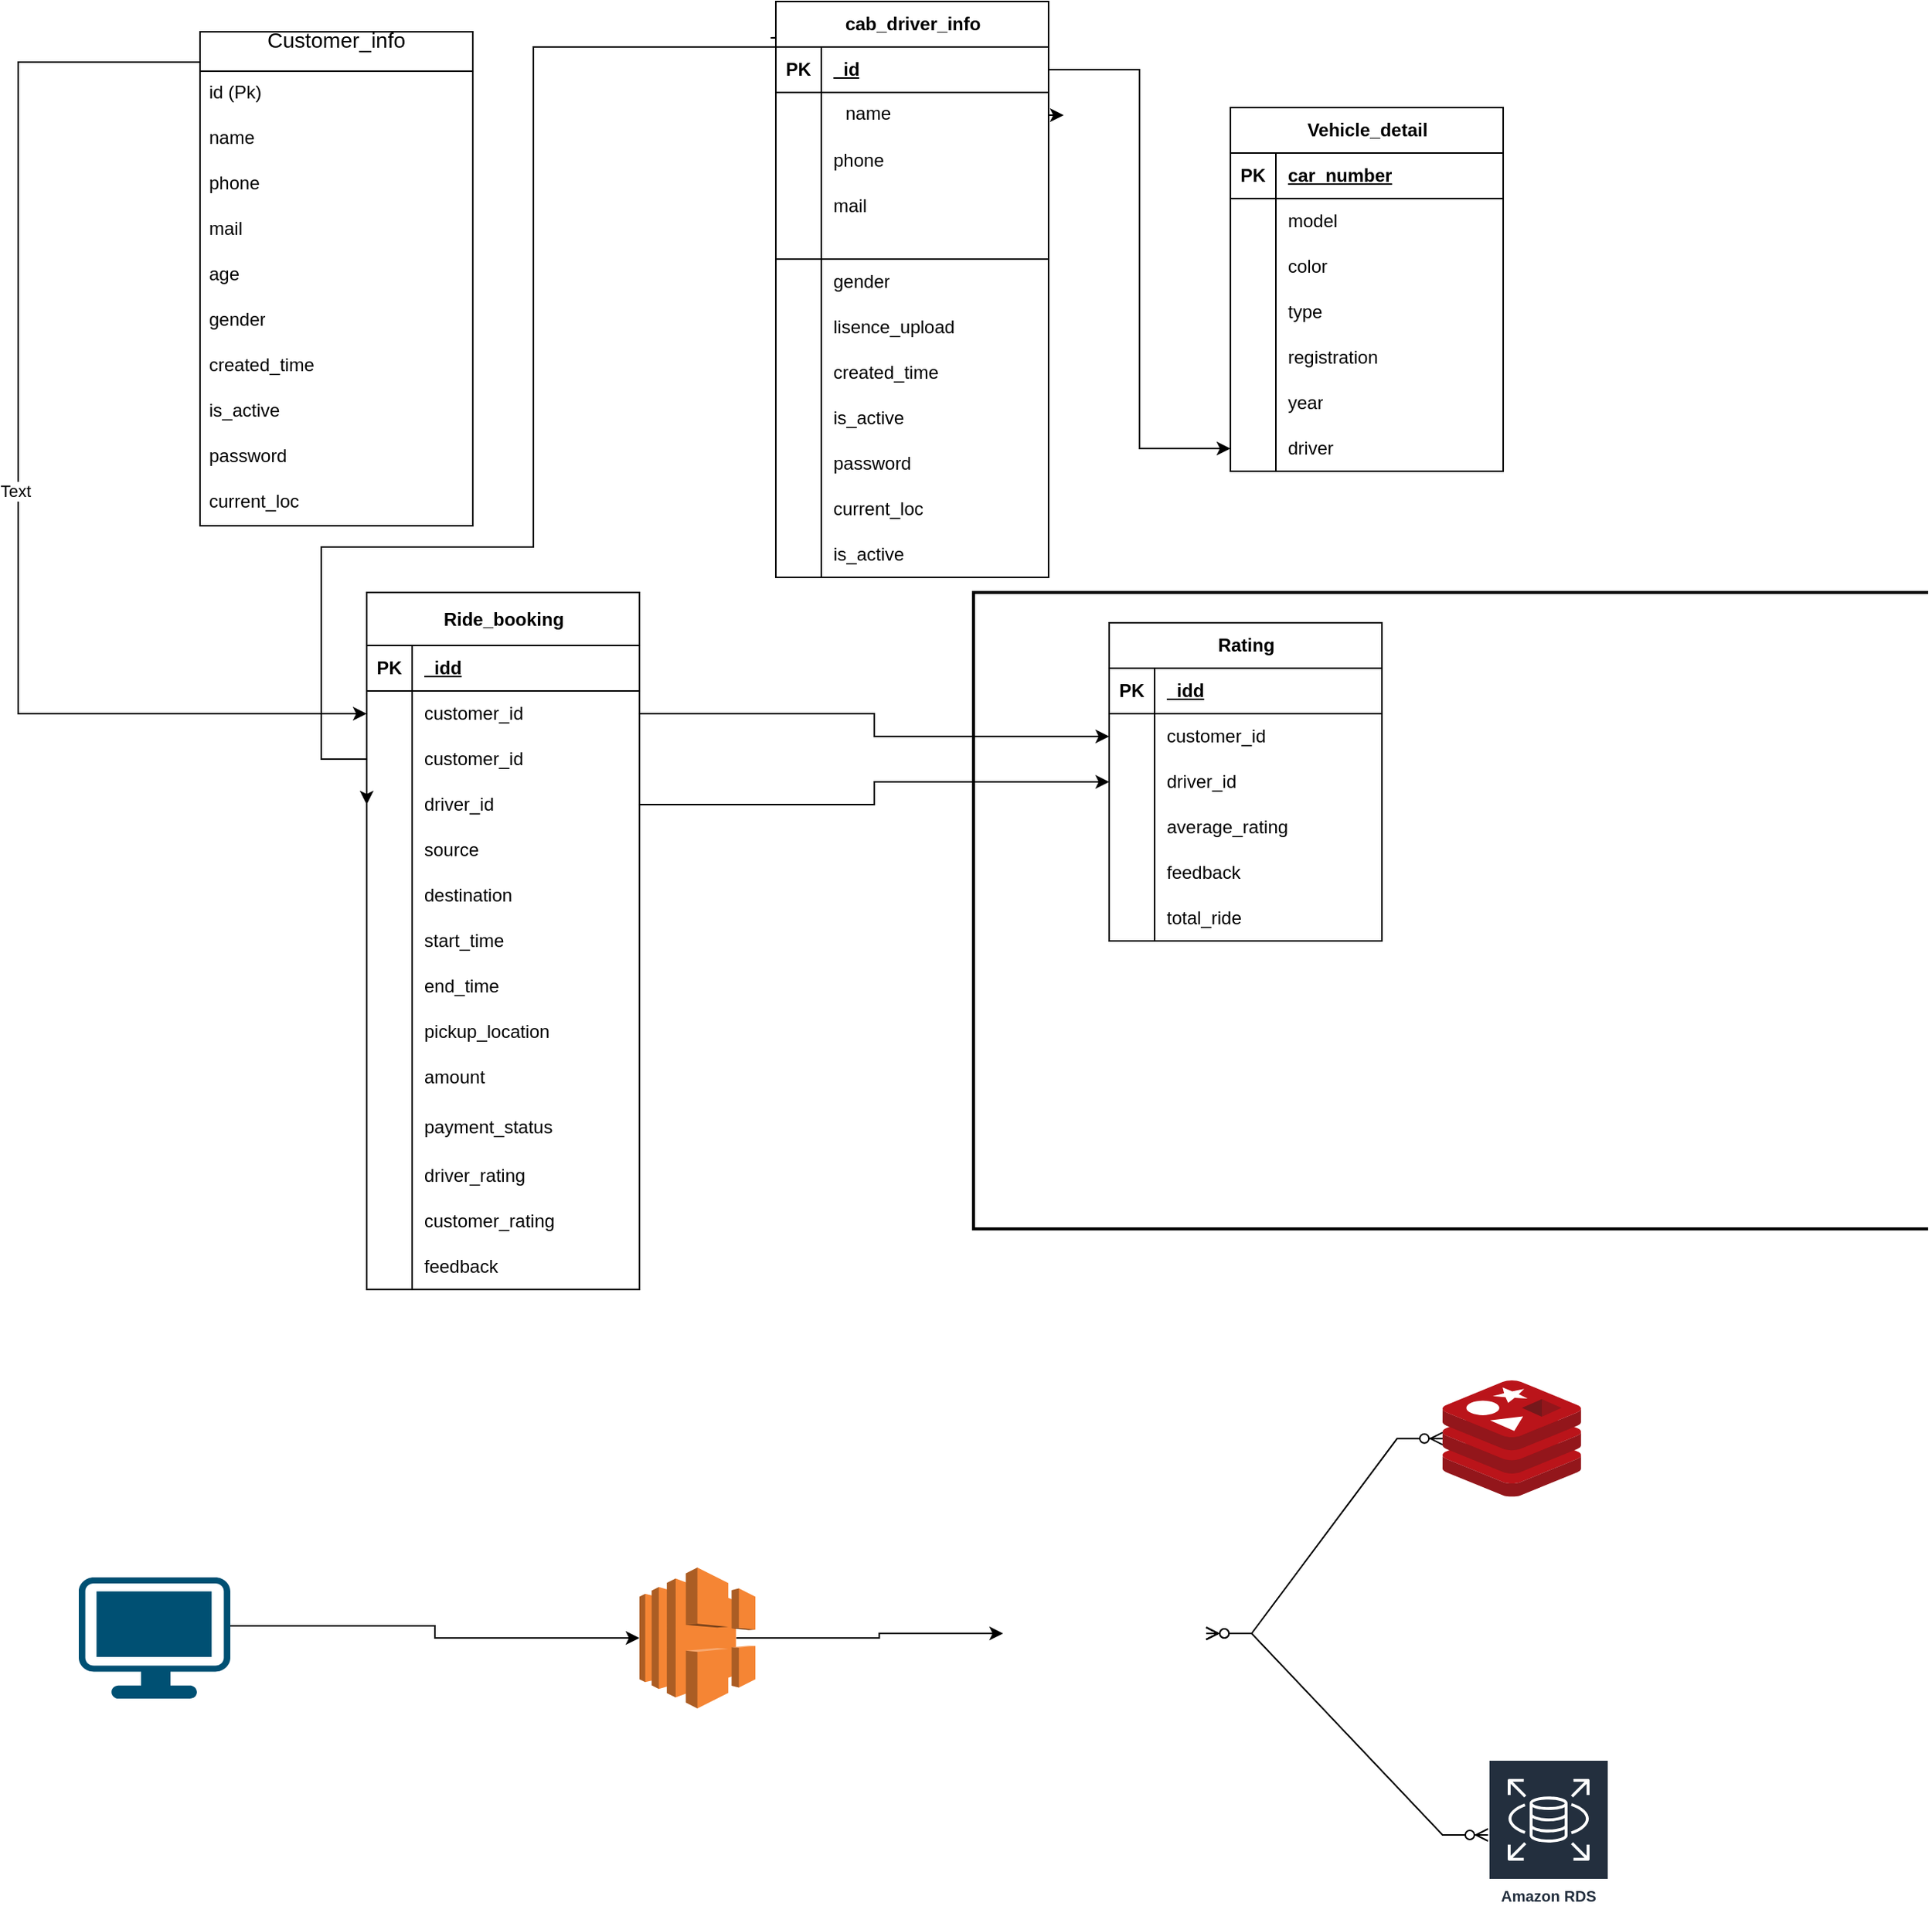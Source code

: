 <mxfile version="24.4.0" type="github">
  <diagram name="Page-1" id="NpyVTpy_Lxlke00tDRCb">
    <mxGraphModel dx="2208" dy="622" grid="1" gridSize="10" guides="1" tooltips="1" connect="1" arrows="1" fold="1" page="1" pageScale="1" pageWidth="850" pageHeight="1100" math="0" shadow="0">
      <root>
        <mxCell id="0" />
        <mxCell id="1" parent="0" />
        <mxCell id="TIQecLTW8HCX1tEjGfDF-1" value="Customer_info&#xa;" style="swimlane;fontStyle=0;childLayout=stackLayout;horizontal=1;startSize=26;horizontalStack=0;resizeParent=1;resizeParentMax=0;resizeLast=0;collapsible=1;marginBottom=0;align=center;fontSize=14;" vertex="1" parent="1">
          <mxGeometry x="-40" y="70" width="180" height="326" as="geometry" />
        </mxCell>
        <mxCell id="TIQecLTW8HCX1tEjGfDF-3" value="id (Pk)" style="text;strokeColor=none;fillColor=none;spacingLeft=4;spacingRight=4;overflow=hidden;rotatable=0;points=[[0,0.5],[1,0.5]];portConstraint=eastwest;fontSize=12;whiteSpace=wrap;html=1;" vertex="1" parent="TIQecLTW8HCX1tEjGfDF-1">
          <mxGeometry y="26" width="180" height="30" as="geometry" />
        </mxCell>
        <mxCell id="TIQecLTW8HCX1tEjGfDF-5" value="name" style="text;strokeColor=none;fillColor=none;spacingLeft=4;spacingRight=4;overflow=hidden;rotatable=0;points=[[0,0.5],[1,0.5]];portConstraint=eastwest;fontSize=12;whiteSpace=wrap;html=1;" vertex="1" parent="TIQecLTW8HCX1tEjGfDF-1">
          <mxGeometry y="56" width="180" height="30" as="geometry" />
        </mxCell>
        <mxCell id="TIQecLTW8HCX1tEjGfDF-6" value="phone" style="text;strokeColor=none;fillColor=none;spacingLeft=4;spacingRight=4;overflow=hidden;rotatable=0;points=[[0,0.5],[1,0.5]];portConstraint=eastwest;fontSize=12;whiteSpace=wrap;html=1;" vertex="1" parent="TIQecLTW8HCX1tEjGfDF-1">
          <mxGeometry y="86" width="180" height="30" as="geometry" />
        </mxCell>
        <mxCell id="TIQecLTW8HCX1tEjGfDF-7" value="mail" style="text;strokeColor=none;fillColor=none;spacingLeft=4;spacingRight=4;overflow=hidden;rotatable=0;points=[[0,0.5],[1,0.5]];portConstraint=eastwest;fontSize=12;whiteSpace=wrap;html=1;" vertex="1" parent="TIQecLTW8HCX1tEjGfDF-1">
          <mxGeometry y="116" width="180" height="30" as="geometry" />
        </mxCell>
        <mxCell id="TIQecLTW8HCX1tEjGfDF-9" value="age" style="text;strokeColor=none;fillColor=none;spacingLeft=4;spacingRight=4;overflow=hidden;rotatable=0;points=[[0,0.5],[1,0.5]];portConstraint=eastwest;fontSize=12;whiteSpace=wrap;html=1;" vertex="1" parent="TIQecLTW8HCX1tEjGfDF-1">
          <mxGeometry y="146" width="180" height="30" as="geometry" />
        </mxCell>
        <mxCell id="TIQecLTW8HCX1tEjGfDF-10" value="gender" style="text;strokeColor=none;fillColor=none;spacingLeft=4;spacingRight=4;overflow=hidden;rotatable=0;points=[[0,0.5],[1,0.5]];portConstraint=eastwest;fontSize=12;whiteSpace=wrap;html=1;" vertex="1" parent="TIQecLTW8HCX1tEjGfDF-1">
          <mxGeometry y="176" width="180" height="30" as="geometry" />
        </mxCell>
        <mxCell id="TIQecLTW8HCX1tEjGfDF-11" value="created_time" style="text;strokeColor=none;fillColor=none;spacingLeft=4;spacingRight=4;overflow=hidden;rotatable=0;points=[[0,0.5],[1,0.5]];portConstraint=eastwest;fontSize=12;whiteSpace=wrap;html=1;" vertex="1" parent="TIQecLTW8HCX1tEjGfDF-1">
          <mxGeometry y="206" width="180" height="30" as="geometry" />
        </mxCell>
        <mxCell id="TIQecLTW8HCX1tEjGfDF-12" value="is_active" style="text;strokeColor=none;fillColor=none;spacingLeft=4;spacingRight=4;overflow=hidden;rotatable=0;points=[[0,0.5],[1,0.5]];portConstraint=eastwest;fontSize=12;whiteSpace=wrap;html=1;" vertex="1" parent="TIQecLTW8HCX1tEjGfDF-1">
          <mxGeometry y="236" width="180" height="30" as="geometry" />
        </mxCell>
        <mxCell id="TIQecLTW8HCX1tEjGfDF-13" value="password" style="text;strokeColor=none;fillColor=none;spacingLeft=4;spacingRight=4;overflow=hidden;rotatable=0;points=[[0,0.5],[1,0.5]];portConstraint=eastwest;fontSize=12;whiteSpace=wrap;html=1;" vertex="1" parent="TIQecLTW8HCX1tEjGfDF-1">
          <mxGeometry y="266" width="180" height="30" as="geometry" />
        </mxCell>
        <mxCell id="TIQecLTW8HCX1tEjGfDF-52" value="current_loc" style="text;strokeColor=none;fillColor=none;spacingLeft=4;spacingRight=4;overflow=hidden;rotatable=0;points=[[0,0.5],[1,0.5]];portConstraint=eastwest;fontSize=12;whiteSpace=wrap;html=1;" vertex="1" parent="TIQecLTW8HCX1tEjGfDF-1">
          <mxGeometry y="296" width="180" height="30" as="geometry" />
        </mxCell>
        <mxCell id="TIQecLTW8HCX1tEjGfDF-54" value="name" style="text;strokeColor=none;fillColor=none;spacingLeft=4;spacingRight=4;overflow=hidden;rotatable=0;points=[[0,0.5],[1,0.5]];portConstraint=eastwest;fontSize=12;whiteSpace=wrap;html=1;" vertex="1" parent="1">
          <mxGeometry x="380" y="110" width="150" height="30" as="geometry" />
        </mxCell>
        <mxCell id="TIQecLTW8HCX1tEjGfDF-61" value="" style="shape=partialRectangle;connectable=0;fillColor=none;top=0;left=0;bottom=0;right=0;align=left;spacingLeft=6;fontStyle=5;overflow=hidden;whiteSpace=wrap;html=1;direction=south;" vertex="1" parent="1">
          <mxGeometry x="550" y="138" width="30" height="150" as="geometry">
            <mxRectangle width="150" height="30" as="alternateBounds" />
          </mxGeometry>
        </mxCell>
        <mxCell id="TIQecLTW8HCX1tEjGfDF-150" value="Ride_booking" style="shape=table;startSize=35;container=1;collapsible=1;childLayout=tableLayout;fixedRows=1;rowLines=0;fontStyle=1;align=center;resizeLast=1;html=1;" vertex="1" parent="1">
          <mxGeometry x="70" y="440" width="180" height="460" as="geometry" />
        </mxCell>
        <mxCell id="TIQecLTW8HCX1tEjGfDF-151" value="" style="shape=tableRow;horizontal=0;startSize=0;swimlaneHead=0;swimlaneBody=0;fillColor=none;collapsible=0;dropTarget=0;points=[[0,0.5],[1,0.5]];portConstraint=eastwest;top=0;left=0;right=0;bottom=1;" vertex="1" parent="TIQecLTW8HCX1tEjGfDF-150">
          <mxGeometry y="35" width="180" height="30" as="geometry" />
        </mxCell>
        <mxCell id="TIQecLTW8HCX1tEjGfDF-152" value="PK" style="shape=partialRectangle;connectable=0;fillColor=none;top=0;left=0;bottom=0;right=0;fontStyle=1;overflow=hidden;whiteSpace=wrap;html=1;" vertex="1" parent="TIQecLTW8HCX1tEjGfDF-151">
          <mxGeometry width="30" height="30" as="geometry">
            <mxRectangle width="30" height="30" as="alternateBounds" />
          </mxGeometry>
        </mxCell>
        <mxCell id="TIQecLTW8HCX1tEjGfDF-153" value="_idd" style="shape=partialRectangle;connectable=0;fillColor=none;top=0;left=0;bottom=0;right=0;align=left;spacingLeft=6;fontStyle=5;overflow=hidden;whiteSpace=wrap;html=1;" vertex="1" parent="TIQecLTW8HCX1tEjGfDF-151">
          <mxGeometry x="30" width="150" height="30" as="geometry">
            <mxRectangle width="150" height="30" as="alternateBounds" />
          </mxGeometry>
        </mxCell>
        <mxCell id="TIQecLTW8HCX1tEjGfDF-154" value="" style="shape=tableRow;horizontal=0;startSize=0;swimlaneHead=0;swimlaneBody=0;fillColor=none;collapsible=0;dropTarget=0;points=[[0,0.5],[1,0.5]];portConstraint=eastwest;top=0;left=0;right=0;bottom=0;" vertex="1" parent="TIQecLTW8HCX1tEjGfDF-150">
          <mxGeometry y="65" width="180" height="30" as="geometry" />
        </mxCell>
        <mxCell id="TIQecLTW8HCX1tEjGfDF-155" value="" style="shape=partialRectangle;connectable=0;fillColor=none;top=0;left=0;bottom=0;right=0;editable=1;overflow=hidden;whiteSpace=wrap;html=1;" vertex="1" parent="TIQecLTW8HCX1tEjGfDF-154">
          <mxGeometry width="30" height="30" as="geometry">
            <mxRectangle width="30" height="30" as="alternateBounds" />
          </mxGeometry>
        </mxCell>
        <mxCell id="TIQecLTW8HCX1tEjGfDF-156" value="customer_id" style="shape=partialRectangle;connectable=0;fillColor=none;top=0;left=0;bottom=0;right=0;align=left;spacingLeft=6;overflow=hidden;whiteSpace=wrap;html=1;" vertex="1" parent="TIQecLTW8HCX1tEjGfDF-154">
          <mxGeometry x="30" width="150" height="30" as="geometry">
            <mxRectangle width="150" height="30" as="alternateBounds" />
          </mxGeometry>
        </mxCell>
        <mxCell id="TIQecLTW8HCX1tEjGfDF-288" value="" style="shape=tableRow;horizontal=0;startSize=0;swimlaneHead=0;swimlaneBody=0;fillColor=none;collapsible=0;dropTarget=0;points=[[0,0.5],[1,0.5]];portConstraint=eastwest;top=0;left=0;right=0;bottom=0;" vertex="1" parent="TIQecLTW8HCX1tEjGfDF-150">
          <mxGeometry y="95" width="180" height="30" as="geometry" />
        </mxCell>
        <mxCell id="TIQecLTW8HCX1tEjGfDF-289" value="" style="shape=partialRectangle;connectable=0;fillColor=none;top=0;left=0;bottom=0;right=0;editable=1;overflow=hidden;whiteSpace=wrap;html=1;" vertex="1" parent="TIQecLTW8HCX1tEjGfDF-288">
          <mxGeometry width="30" height="30" as="geometry">
            <mxRectangle width="30" height="30" as="alternateBounds" />
          </mxGeometry>
        </mxCell>
        <mxCell id="TIQecLTW8HCX1tEjGfDF-290" value="customer_id" style="shape=partialRectangle;connectable=0;fillColor=none;top=0;left=0;bottom=0;right=0;align=left;spacingLeft=6;overflow=hidden;whiteSpace=wrap;html=1;" vertex="1" parent="TIQecLTW8HCX1tEjGfDF-288">
          <mxGeometry x="30" width="150" height="30" as="geometry">
            <mxRectangle width="150" height="30" as="alternateBounds" />
          </mxGeometry>
        </mxCell>
        <mxCell id="TIQecLTW8HCX1tEjGfDF-157" value="" style="shape=tableRow;horizontal=0;startSize=0;swimlaneHead=0;swimlaneBody=0;fillColor=none;collapsible=0;dropTarget=0;points=[[0,0.5],[1,0.5]];portConstraint=eastwest;top=0;left=0;right=0;bottom=0;" vertex="1" parent="TIQecLTW8HCX1tEjGfDF-150">
          <mxGeometry y="125" width="180" height="30" as="geometry" />
        </mxCell>
        <mxCell id="TIQecLTW8HCX1tEjGfDF-158" value="" style="shape=partialRectangle;connectable=0;fillColor=none;top=0;left=0;bottom=0;right=0;editable=1;overflow=hidden;whiteSpace=wrap;html=1;" vertex="1" parent="TIQecLTW8HCX1tEjGfDF-157">
          <mxGeometry width="30" height="30" as="geometry">
            <mxRectangle width="30" height="30" as="alternateBounds" />
          </mxGeometry>
        </mxCell>
        <mxCell id="TIQecLTW8HCX1tEjGfDF-159" value="driver_id" style="shape=partialRectangle;connectable=0;fillColor=none;top=0;left=0;bottom=0;right=0;align=left;spacingLeft=6;overflow=hidden;whiteSpace=wrap;html=1;" vertex="1" parent="TIQecLTW8HCX1tEjGfDF-157">
          <mxGeometry x="30" width="150" height="30" as="geometry">
            <mxRectangle width="150" height="30" as="alternateBounds" />
          </mxGeometry>
        </mxCell>
        <mxCell id="TIQecLTW8HCX1tEjGfDF-160" value="" style="shape=tableRow;horizontal=0;startSize=0;swimlaneHead=0;swimlaneBody=0;fillColor=none;collapsible=0;dropTarget=0;points=[[0,0.5],[1,0.5]];portConstraint=eastwest;top=0;left=0;right=0;bottom=0;" vertex="1" parent="TIQecLTW8HCX1tEjGfDF-150">
          <mxGeometry y="155" width="180" height="30" as="geometry" />
        </mxCell>
        <mxCell id="TIQecLTW8HCX1tEjGfDF-161" value="" style="shape=partialRectangle;connectable=0;fillColor=none;top=0;left=0;bottom=0;right=0;editable=1;overflow=hidden;whiteSpace=wrap;html=1;" vertex="1" parent="TIQecLTW8HCX1tEjGfDF-160">
          <mxGeometry width="30" height="30" as="geometry">
            <mxRectangle width="30" height="30" as="alternateBounds" />
          </mxGeometry>
        </mxCell>
        <mxCell id="TIQecLTW8HCX1tEjGfDF-162" value="source" style="shape=partialRectangle;connectable=0;fillColor=none;top=0;left=0;bottom=0;right=0;align=left;spacingLeft=6;overflow=hidden;whiteSpace=wrap;html=1;" vertex="1" parent="TIQecLTW8HCX1tEjGfDF-160">
          <mxGeometry x="30" width="150" height="30" as="geometry">
            <mxRectangle width="150" height="30" as="alternateBounds" />
          </mxGeometry>
        </mxCell>
        <mxCell id="TIQecLTW8HCX1tEjGfDF-163" value="" style="shape=tableRow;horizontal=0;startSize=0;swimlaneHead=0;swimlaneBody=0;fillColor=none;collapsible=0;dropTarget=0;points=[[0,0.5],[1,0.5]];portConstraint=eastwest;top=0;left=0;right=0;bottom=0;" vertex="1" parent="TIQecLTW8HCX1tEjGfDF-150">
          <mxGeometry y="185" width="180" height="30" as="geometry" />
        </mxCell>
        <mxCell id="TIQecLTW8HCX1tEjGfDF-164" value="" style="shape=partialRectangle;connectable=0;fillColor=none;top=0;left=0;bottom=0;right=0;editable=1;overflow=hidden;whiteSpace=wrap;html=1;" vertex="1" parent="TIQecLTW8HCX1tEjGfDF-163">
          <mxGeometry width="30" height="30" as="geometry">
            <mxRectangle width="30" height="30" as="alternateBounds" />
          </mxGeometry>
        </mxCell>
        <mxCell id="TIQecLTW8HCX1tEjGfDF-165" value="destination" style="shape=partialRectangle;connectable=0;fillColor=none;top=0;left=0;bottom=0;right=0;align=left;spacingLeft=6;overflow=hidden;whiteSpace=wrap;html=1;" vertex="1" parent="TIQecLTW8HCX1tEjGfDF-163">
          <mxGeometry x="30" width="150" height="30" as="geometry">
            <mxRectangle width="150" height="30" as="alternateBounds" />
          </mxGeometry>
        </mxCell>
        <mxCell id="TIQecLTW8HCX1tEjGfDF-166" value="" style="shape=tableRow;horizontal=0;startSize=0;swimlaneHead=0;swimlaneBody=0;fillColor=none;collapsible=0;dropTarget=0;points=[[0,0.5],[1,0.5]];portConstraint=eastwest;top=0;left=0;right=0;bottom=0;" vertex="1" parent="TIQecLTW8HCX1tEjGfDF-150">
          <mxGeometry y="215" width="180" height="30" as="geometry" />
        </mxCell>
        <mxCell id="TIQecLTW8HCX1tEjGfDF-167" value="" style="shape=partialRectangle;connectable=0;fillColor=none;top=0;left=0;bottom=0;right=0;editable=1;overflow=hidden;whiteSpace=wrap;html=1;" vertex="1" parent="TIQecLTW8HCX1tEjGfDF-166">
          <mxGeometry width="30" height="30" as="geometry">
            <mxRectangle width="30" height="30" as="alternateBounds" />
          </mxGeometry>
        </mxCell>
        <mxCell id="TIQecLTW8HCX1tEjGfDF-168" value="start_time" style="shape=partialRectangle;connectable=0;fillColor=none;top=0;left=0;bottom=0;right=0;align=left;spacingLeft=6;overflow=hidden;whiteSpace=wrap;html=1;" vertex="1" parent="TIQecLTW8HCX1tEjGfDF-166">
          <mxGeometry x="30" width="150" height="30" as="geometry">
            <mxRectangle width="150" height="30" as="alternateBounds" />
          </mxGeometry>
        </mxCell>
        <mxCell id="TIQecLTW8HCX1tEjGfDF-169" value="" style="shape=tableRow;horizontal=0;startSize=0;swimlaneHead=0;swimlaneBody=0;fillColor=none;collapsible=0;dropTarget=0;points=[[0,0.5],[1,0.5]];portConstraint=eastwest;top=0;left=0;right=0;bottom=0;" vertex="1" parent="TIQecLTW8HCX1tEjGfDF-150">
          <mxGeometry y="245" width="180" height="30" as="geometry" />
        </mxCell>
        <mxCell id="TIQecLTW8HCX1tEjGfDF-170" value="" style="shape=partialRectangle;connectable=0;fillColor=none;top=0;left=0;bottom=0;right=0;editable=1;overflow=hidden;whiteSpace=wrap;html=1;" vertex="1" parent="TIQecLTW8HCX1tEjGfDF-169">
          <mxGeometry width="30" height="30" as="geometry">
            <mxRectangle width="30" height="30" as="alternateBounds" />
          </mxGeometry>
        </mxCell>
        <mxCell id="TIQecLTW8HCX1tEjGfDF-171" value="end_time" style="shape=partialRectangle;connectable=0;fillColor=none;top=0;left=0;bottom=0;right=0;align=left;spacingLeft=6;overflow=hidden;whiteSpace=wrap;html=1;" vertex="1" parent="TIQecLTW8HCX1tEjGfDF-169">
          <mxGeometry x="30" width="150" height="30" as="geometry">
            <mxRectangle width="150" height="30" as="alternateBounds" />
          </mxGeometry>
        </mxCell>
        <mxCell id="TIQecLTW8HCX1tEjGfDF-172" value="" style="shape=tableRow;horizontal=0;startSize=0;swimlaneHead=0;swimlaneBody=0;fillColor=none;collapsible=0;dropTarget=0;points=[[0,0.5],[1,0.5]];portConstraint=eastwest;top=0;left=0;right=0;bottom=0;" vertex="1" parent="TIQecLTW8HCX1tEjGfDF-150">
          <mxGeometry y="275" width="180" height="30" as="geometry" />
        </mxCell>
        <mxCell id="TIQecLTW8HCX1tEjGfDF-173" value="" style="shape=partialRectangle;connectable=0;fillColor=none;top=0;left=0;bottom=0;right=0;editable=1;overflow=hidden;whiteSpace=wrap;html=1;" vertex="1" parent="TIQecLTW8HCX1tEjGfDF-172">
          <mxGeometry width="30" height="30" as="geometry">
            <mxRectangle width="30" height="30" as="alternateBounds" />
          </mxGeometry>
        </mxCell>
        <mxCell id="TIQecLTW8HCX1tEjGfDF-174" value="pickup_location" style="shape=partialRectangle;connectable=0;fillColor=none;top=0;left=0;bottom=0;right=0;align=left;spacingLeft=6;overflow=hidden;whiteSpace=wrap;html=1;" vertex="1" parent="TIQecLTW8HCX1tEjGfDF-172">
          <mxGeometry x="30" width="150" height="30" as="geometry">
            <mxRectangle width="150" height="30" as="alternateBounds" />
          </mxGeometry>
        </mxCell>
        <mxCell id="TIQecLTW8HCX1tEjGfDF-175" value="" style="shape=tableRow;horizontal=0;startSize=0;swimlaneHead=0;swimlaneBody=0;fillColor=none;collapsible=0;dropTarget=0;points=[[0,0.5],[1,0.5]];portConstraint=eastwest;top=0;left=0;right=0;bottom=0;" vertex="1" parent="TIQecLTW8HCX1tEjGfDF-150">
          <mxGeometry y="305" width="180" height="30" as="geometry" />
        </mxCell>
        <mxCell id="TIQecLTW8HCX1tEjGfDF-176" value="" style="shape=partialRectangle;connectable=0;fillColor=none;top=0;left=0;bottom=0;right=0;editable=1;overflow=hidden;whiteSpace=wrap;html=1;" vertex="1" parent="TIQecLTW8HCX1tEjGfDF-175">
          <mxGeometry width="30" height="30" as="geometry">
            <mxRectangle width="30" height="30" as="alternateBounds" />
          </mxGeometry>
        </mxCell>
        <mxCell id="TIQecLTW8HCX1tEjGfDF-177" value="amount" style="shape=partialRectangle;connectable=0;fillColor=none;top=0;left=0;bottom=0;right=0;align=left;spacingLeft=6;overflow=hidden;whiteSpace=wrap;html=1;" vertex="1" parent="TIQecLTW8HCX1tEjGfDF-175">
          <mxGeometry x="30" width="150" height="30" as="geometry">
            <mxRectangle width="150" height="30" as="alternateBounds" />
          </mxGeometry>
        </mxCell>
        <mxCell id="TIQecLTW8HCX1tEjGfDF-207" value="" style="shape=tableRow;horizontal=0;startSize=0;swimlaneHead=0;swimlaneBody=0;fillColor=none;collapsible=0;dropTarget=0;points=[[0,0.5],[1,0.5]];portConstraint=eastwest;top=0;left=0;right=0;bottom=0;" vertex="1" parent="TIQecLTW8HCX1tEjGfDF-150">
          <mxGeometry y="335" width="180" height="35" as="geometry" />
        </mxCell>
        <mxCell id="TIQecLTW8HCX1tEjGfDF-208" value="" style="shape=partialRectangle;connectable=0;fillColor=none;top=0;left=0;bottom=0;right=0;editable=1;overflow=hidden;whiteSpace=wrap;html=1;" vertex="1" parent="TIQecLTW8HCX1tEjGfDF-207">
          <mxGeometry width="30" height="35" as="geometry">
            <mxRectangle width="30" height="35" as="alternateBounds" />
          </mxGeometry>
        </mxCell>
        <mxCell id="TIQecLTW8HCX1tEjGfDF-209" value="payment_status" style="shape=partialRectangle;connectable=0;fillColor=none;top=0;left=0;bottom=0;right=0;align=left;spacingLeft=6;overflow=hidden;whiteSpace=wrap;html=1;" vertex="1" parent="TIQecLTW8HCX1tEjGfDF-207">
          <mxGeometry x="30" width="150" height="35" as="geometry">
            <mxRectangle width="150" height="35" as="alternateBounds" />
          </mxGeometry>
        </mxCell>
        <mxCell id="TIQecLTW8HCX1tEjGfDF-210" value="" style="shape=tableRow;horizontal=0;startSize=0;swimlaneHead=0;swimlaneBody=0;fillColor=none;collapsible=0;dropTarget=0;points=[[0,0.5],[1,0.5]];portConstraint=eastwest;top=0;left=0;right=0;bottom=0;" vertex="1" parent="TIQecLTW8HCX1tEjGfDF-150">
          <mxGeometry y="370" width="180" height="30" as="geometry" />
        </mxCell>
        <mxCell id="TIQecLTW8HCX1tEjGfDF-211" value="" style="shape=partialRectangle;connectable=0;fillColor=none;top=0;left=0;bottom=0;right=0;editable=1;overflow=hidden;whiteSpace=wrap;html=1;" vertex="1" parent="TIQecLTW8HCX1tEjGfDF-210">
          <mxGeometry width="30" height="30" as="geometry">
            <mxRectangle width="30" height="30" as="alternateBounds" />
          </mxGeometry>
        </mxCell>
        <mxCell id="TIQecLTW8HCX1tEjGfDF-212" value="driver_rating" style="shape=partialRectangle;connectable=0;fillColor=none;top=0;left=0;bottom=0;right=0;align=left;spacingLeft=6;overflow=hidden;whiteSpace=wrap;html=1;" vertex="1" parent="TIQecLTW8HCX1tEjGfDF-210">
          <mxGeometry x="30" width="150" height="30" as="geometry">
            <mxRectangle width="150" height="30" as="alternateBounds" />
          </mxGeometry>
        </mxCell>
        <mxCell id="TIQecLTW8HCX1tEjGfDF-275" value="" style="shape=tableRow;horizontal=0;startSize=0;swimlaneHead=0;swimlaneBody=0;fillColor=none;collapsible=0;dropTarget=0;points=[[0,0.5],[1,0.5]];portConstraint=eastwest;top=0;left=0;right=0;bottom=0;" vertex="1" parent="TIQecLTW8HCX1tEjGfDF-150">
          <mxGeometry y="400" width="180" height="30" as="geometry" />
        </mxCell>
        <mxCell id="TIQecLTW8HCX1tEjGfDF-276" value="" style="shape=partialRectangle;connectable=0;fillColor=none;top=0;left=0;bottom=0;right=0;editable=1;overflow=hidden;whiteSpace=wrap;html=1;" vertex="1" parent="TIQecLTW8HCX1tEjGfDF-275">
          <mxGeometry width="30" height="30" as="geometry">
            <mxRectangle width="30" height="30" as="alternateBounds" />
          </mxGeometry>
        </mxCell>
        <mxCell id="TIQecLTW8HCX1tEjGfDF-277" value="customer_rating" style="shape=partialRectangle;connectable=0;fillColor=none;top=0;left=0;bottom=0;right=0;align=left;spacingLeft=6;overflow=hidden;whiteSpace=wrap;html=1;" vertex="1" parent="TIQecLTW8HCX1tEjGfDF-275">
          <mxGeometry x="30" width="150" height="30" as="geometry">
            <mxRectangle width="150" height="30" as="alternateBounds" />
          </mxGeometry>
        </mxCell>
        <mxCell id="TIQecLTW8HCX1tEjGfDF-278" value="" style="shape=tableRow;horizontal=0;startSize=0;swimlaneHead=0;swimlaneBody=0;fillColor=none;collapsible=0;dropTarget=0;points=[[0,0.5],[1,0.5]];portConstraint=eastwest;top=0;left=0;right=0;bottom=0;" vertex="1" parent="TIQecLTW8HCX1tEjGfDF-150">
          <mxGeometry y="430" width="180" height="30" as="geometry" />
        </mxCell>
        <mxCell id="TIQecLTW8HCX1tEjGfDF-279" value="" style="shape=partialRectangle;connectable=0;fillColor=none;top=0;left=0;bottom=0;right=0;editable=1;overflow=hidden;whiteSpace=wrap;html=1;" vertex="1" parent="TIQecLTW8HCX1tEjGfDF-278">
          <mxGeometry width="30" height="30" as="geometry">
            <mxRectangle width="30" height="30" as="alternateBounds" />
          </mxGeometry>
        </mxCell>
        <mxCell id="TIQecLTW8HCX1tEjGfDF-280" value="feedback" style="shape=partialRectangle;connectable=0;fillColor=none;top=0;left=0;bottom=0;right=0;align=left;spacingLeft=6;overflow=hidden;whiteSpace=wrap;html=1;" vertex="1" parent="TIQecLTW8HCX1tEjGfDF-278">
          <mxGeometry x="30" width="150" height="30" as="geometry">
            <mxRectangle width="150" height="30" as="alternateBounds" />
          </mxGeometry>
        </mxCell>
        <mxCell id="TIQecLTW8HCX1tEjGfDF-216" value="Vehicle_detail" style="shape=table;startSize=30;container=1;collapsible=1;childLayout=tableLayout;fixedRows=1;rowLines=0;fontStyle=1;align=center;resizeLast=1;html=1;" vertex="1" parent="1">
          <mxGeometry x="640" y="120" width="180" height="240" as="geometry" />
        </mxCell>
        <mxCell id="TIQecLTW8HCX1tEjGfDF-217" value="" style="shape=tableRow;horizontal=0;startSize=0;swimlaneHead=0;swimlaneBody=0;fillColor=none;collapsible=0;dropTarget=0;points=[[0,0.5],[1,0.5]];portConstraint=eastwest;top=0;left=0;right=0;bottom=1;" vertex="1" parent="TIQecLTW8HCX1tEjGfDF-216">
          <mxGeometry y="30" width="180" height="30" as="geometry" />
        </mxCell>
        <mxCell id="TIQecLTW8HCX1tEjGfDF-218" value="PK" style="shape=partialRectangle;connectable=0;fillColor=none;top=0;left=0;bottom=0;right=0;fontStyle=1;overflow=hidden;whiteSpace=wrap;html=1;" vertex="1" parent="TIQecLTW8HCX1tEjGfDF-217">
          <mxGeometry width="30" height="30" as="geometry">
            <mxRectangle width="30" height="30" as="alternateBounds" />
          </mxGeometry>
        </mxCell>
        <mxCell id="TIQecLTW8HCX1tEjGfDF-219" value="car_number" style="shape=partialRectangle;connectable=0;fillColor=none;top=0;left=0;bottom=0;right=0;align=left;spacingLeft=6;fontStyle=5;overflow=hidden;whiteSpace=wrap;html=1;" vertex="1" parent="TIQecLTW8HCX1tEjGfDF-217">
          <mxGeometry x="30" width="150" height="30" as="geometry">
            <mxRectangle width="150" height="30" as="alternateBounds" />
          </mxGeometry>
        </mxCell>
        <mxCell id="TIQecLTW8HCX1tEjGfDF-220" value="" style="shape=tableRow;horizontal=0;startSize=0;swimlaneHead=0;swimlaneBody=0;fillColor=none;collapsible=0;dropTarget=0;points=[[0,0.5],[1,0.5]];portConstraint=eastwest;top=0;left=0;right=0;bottom=0;" vertex="1" parent="TIQecLTW8HCX1tEjGfDF-216">
          <mxGeometry y="60" width="180" height="30" as="geometry" />
        </mxCell>
        <mxCell id="TIQecLTW8HCX1tEjGfDF-221" value="" style="shape=partialRectangle;connectable=0;fillColor=none;top=0;left=0;bottom=0;right=0;editable=1;overflow=hidden;whiteSpace=wrap;html=1;" vertex="1" parent="TIQecLTW8HCX1tEjGfDF-220">
          <mxGeometry width="30" height="30" as="geometry">
            <mxRectangle width="30" height="30" as="alternateBounds" />
          </mxGeometry>
        </mxCell>
        <mxCell id="TIQecLTW8HCX1tEjGfDF-222" value="model" style="shape=partialRectangle;connectable=0;fillColor=none;top=0;left=0;bottom=0;right=0;align=left;spacingLeft=6;overflow=hidden;whiteSpace=wrap;html=1;" vertex="1" parent="TIQecLTW8HCX1tEjGfDF-220">
          <mxGeometry x="30" width="150" height="30" as="geometry">
            <mxRectangle width="150" height="30" as="alternateBounds" />
          </mxGeometry>
        </mxCell>
        <mxCell id="TIQecLTW8HCX1tEjGfDF-223" value="" style="shape=tableRow;horizontal=0;startSize=0;swimlaneHead=0;swimlaneBody=0;fillColor=none;collapsible=0;dropTarget=0;points=[[0,0.5],[1,0.5]];portConstraint=eastwest;top=0;left=0;right=0;bottom=0;" vertex="1" parent="TIQecLTW8HCX1tEjGfDF-216">
          <mxGeometry y="90" width="180" height="30" as="geometry" />
        </mxCell>
        <mxCell id="TIQecLTW8HCX1tEjGfDF-224" value="" style="shape=partialRectangle;connectable=0;fillColor=none;top=0;left=0;bottom=0;right=0;editable=1;overflow=hidden;whiteSpace=wrap;html=1;" vertex="1" parent="TIQecLTW8HCX1tEjGfDF-223">
          <mxGeometry width="30" height="30" as="geometry">
            <mxRectangle width="30" height="30" as="alternateBounds" />
          </mxGeometry>
        </mxCell>
        <mxCell id="TIQecLTW8HCX1tEjGfDF-225" value="color" style="shape=partialRectangle;connectable=0;fillColor=none;top=0;left=0;bottom=0;right=0;align=left;spacingLeft=6;overflow=hidden;whiteSpace=wrap;html=1;" vertex="1" parent="TIQecLTW8HCX1tEjGfDF-223">
          <mxGeometry x="30" width="150" height="30" as="geometry">
            <mxRectangle width="150" height="30" as="alternateBounds" />
          </mxGeometry>
        </mxCell>
        <mxCell id="TIQecLTW8HCX1tEjGfDF-226" value="" style="shape=tableRow;horizontal=0;startSize=0;swimlaneHead=0;swimlaneBody=0;fillColor=none;collapsible=0;dropTarget=0;points=[[0,0.5],[1,0.5]];portConstraint=eastwest;top=0;left=0;right=0;bottom=0;" vertex="1" parent="TIQecLTW8HCX1tEjGfDF-216">
          <mxGeometry y="120" width="180" height="30" as="geometry" />
        </mxCell>
        <mxCell id="TIQecLTW8HCX1tEjGfDF-227" value="" style="shape=partialRectangle;connectable=0;fillColor=none;top=0;left=0;bottom=0;right=0;editable=1;overflow=hidden;whiteSpace=wrap;html=1;" vertex="1" parent="TIQecLTW8HCX1tEjGfDF-226">
          <mxGeometry width="30" height="30" as="geometry">
            <mxRectangle width="30" height="30" as="alternateBounds" />
          </mxGeometry>
        </mxCell>
        <mxCell id="TIQecLTW8HCX1tEjGfDF-228" value="type" style="shape=partialRectangle;connectable=0;fillColor=none;top=0;left=0;bottom=0;right=0;align=left;spacingLeft=6;overflow=hidden;whiteSpace=wrap;html=1;" vertex="1" parent="TIQecLTW8HCX1tEjGfDF-226">
          <mxGeometry x="30" width="150" height="30" as="geometry">
            <mxRectangle width="150" height="30" as="alternateBounds" />
          </mxGeometry>
        </mxCell>
        <mxCell id="TIQecLTW8HCX1tEjGfDF-229" value="" style="shape=tableRow;horizontal=0;startSize=0;swimlaneHead=0;swimlaneBody=0;fillColor=none;collapsible=0;dropTarget=0;points=[[0,0.5],[1,0.5]];portConstraint=eastwest;top=0;left=0;right=0;bottom=0;" vertex="1" parent="TIQecLTW8HCX1tEjGfDF-216">
          <mxGeometry y="150" width="180" height="30" as="geometry" />
        </mxCell>
        <mxCell id="TIQecLTW8HCX1tEjGfDF-230" value="" style="shape=partialRectangle;connectable=0;fillColor=none;top=0;left=0;bottom=0;right=0;editable=1;overflow=hidden;whiteSpace=wrap;html=1;" vertex="1" parent="TIQecLTW8HCX1tEjGfDF-229">
          <mxGeometry width="30" height="30" as="geometry">
            <mxRectangle width="30" height="30" as="alternateBounds" />
          </mxGeometry>
        </mxCell>
        <mxCell id="TIQecLTW8HCX1tEjGfDF-231" value="registration" style="shape=partialRectangle;connectable=0;fillColor=none;top=0;left=0;bottom=0;right=0;align=left;spacingLeft=6;overflow=hidden;whiteSpace=wrap;html=1;" vertex="1" parent="TIQecLTW8HCX1tEjGfDF-229">
          <mxGeometry x="30" width="150" height="30" as="geometry">
            <mxRectangle width="150" height="30" as="alternateBounds" />
          </mxGeometry>
        </mxCell>
        <mxCell id="TIQecLTW8HCX1tEjGfDF-232" value="" style="shape=tableRow;horizontal=0;startSize=0;swimlaneHead=0;swimlaneBody=0;fillColor=none;collapsible=0;dropTarget=0;points=[[0,0.5],[1,0.5]];portConstraint=eastwest;top=0;left=0;right=0;bottom=0;" vertex="1" parent="TIQecLTW8HCX1tEjGfDF-216">
          <mxGeometry y="180" width="180" height="30" as="geometry" />
        </mxCell>
        <mxCell id="TIQecLTW8HCX1tEjGfDF-233" value="" style="shape=partialRectangle;connectable=0;fillColor=none;top=0;left=0;bottom=0;right=0;editable=1;overflow=hidden;whiteSpace=wrap;html=1;" vertex="1" parent="TIQecLTW8HCX1tEjGfDF-232">
          <mxGeometry width="30" height="30" as="geometry">
            <mxRectangle width="30" height="30" as="alternateBounds" />
          </mxGeometry>
        </mxCell>
        <mxCell id="TIQecLTW8HCX1tEjGfDF-234" value="year" style="shape=partialRectangle;connectable=0;fillColor=none;top=0;left=0;bottom=0;right=0;align=left;spacingLeft=6;overflow=hidden;whiteSpace=wrap;html=1;" vertex="1" parent="TIQecLTW8HCX1tEjGfDF-232">
          <mxGeometry x="30" width="150" height="30" as="geometry">
            <mxRectangle width="150" height="30" as="alternateBounds" />
          </mxGeometry>
        </mxCell>
        <mxCell id="TIQecLTW8HCX1tEjGfDF-235" value="" style="shape=tableRow;horizontal=0;startSize=0;swimlaneHead=0;swimlaneBody=0;fillColor=none;collapsible=0;dropTarget=0;points=[[0,0.5],[1,0.5]];portConstraint=eastwest;top=0;left=0;right=0;bottom=0;" vertex="1" parent="TIQecLTW8HCX1tEjGfDF-216">
          <mxGeometry y="210" width="180" height="30" as="geometry" />
        </mxCell>
        <mxCell id="TIQecLTW8HCX1tEjGfDF-236" value="" style="shape=partialRectangle;connectable=0;fillColor=none;top=0;left=0;bottom=0;right=0;editable=1;overflow=hidden;whiteSpace=wrap;html=1;" vertex="1" parent="TIQecLTW8HCX1tEjGfDF-235">
          <mxGeometry width="30" height="30" as="geometry">
            <mxRectangle width="30" height="30" as="alternateBounds" />
          </mxGeometry>
        </mxCell>
        <mxCell id="TIQecLTW8HCX1tEjGfDF-237" value="driver" style="shape=partialRectangle;connectable=0;fillColor=none;top=0;left=0;bottom=0;right=0;align=left;spacingLeft=6;overflow=hidden;whiteSpace=wrap;html=1;" vertex="1" parent="TIQecLTW8HCX1tEjGfDF-235">
          <mxGeometry x="30" width="150" height="30" as="geometry">
            <mxRectangle width="150" height="30" as="alternateBounds" />
          </mxGeometry>
        </mxCell>
        <mxCell id="TIQecLTW8HCX1tEjGfDF-238" style="edgeStyle=orthogonalEdgeStyle;rounded=0;orthogonalLoop=1;jettySize=auto;html=1;" edge="1" parent="1" source="TIQecLTW8HCX1tEjGfDF-16" target="TIQecLTW8HCX1tEjGfDF-235">
          <mxGeometry relative="1" as="geometry" />
        </mxCell>
        <mxCell id="TIQecLTW8HCX1tEjGfDF-239" style="edgeStyle=orthogonalEdgeStyle;rounded=0;orthogonalLoop=1;jettySize=auto;html=1;entryX=0;entryY=0.5;entryDx=0;entryDy=0;exitX=-0.019;exitY=0.063;exitDx=0;exitDy=0;exitPerimeter=0;" edge="1" parent="1" source="TIQecLTW8HCX1tEjGfDF-15" target="TIQecLTW8HCX1tEjGfDF-157">
          <mxGeometry relative="1" as="geometry">
            <mxPoint x="310" y="60" as="sourcePoint" />
            <mxPoint x="50" y="560" as="targetPoint" />
            <Array as="points">
              <mxPoint x="340" y="74" />
              <mxPoint x="340" y="80" />
              <mxPoint x="180" y="80" />
              <mxPoint x="180" y="410" />
              <mxPoint x="40" y="410" />
              <mxPoint x="40" y="550" />
            </Array>
          </mxGeometry>
        </mxCell>
        <mxCell id="TIQecLTW8HCX1tEjGfDF-240" style="edgeStyle=orthogonalEdgeStyle;rounded=0;orthogonalLoop=1;jettySize=auto;html=1;entryX=0;entryY=0.5;entryDx=0;entryDy=0;exitX=0;exitY=0.5;exitDx=0;exitDy=0;" edge="1" parent="1" target="TIQecLTW8HCX1tEjGfDF-154">
          <mxGeometry relative="1" as="geometry">
            <mxPoint x="-11.98" y="514" as="targetPoint" />
            <mxPoint x="-40" y="91" as="sourcePoint" />
            <Array as="points">
              <mxPoint x="-40" y="90" />
              <mxPoint x="-160" y="90" />
              <mxPoint x="-160" y="520" />
            </Array>
          </mxGeometry>
        </mxCell>
        <mxCell id="TIQecLTW8HCX1tEjGfDF-284" value="Text" style="edgeLabel;html=1;align=center;verticalAlign=middle;resizable=0;points=[];" vertex="1" connectable="0" parent="TIQecLTW8HCX1tEjGfDF-240">
          <mxGeometry x="0.035" y="-2" relative="1" as="geometry">
            <mxPoint as="offset" />
          </mxGeometry>
        </mxCell>
        <mxCell id="TIQecLTW8HCX1tEjGfDF-241" value="Rating" style="shape=table;startSize=30;container=1;collapsible=1;childLayout=tableLayout;fixedRows=1;rowLines=0;fontStyle=1;align=center;resizeLast=1;html=1;" vertex="1" parent="1">
          <mxGeometry x="560" y="460" width="180" height="210" as="geometry" />
        </mxCell>
        <mxCell id="TIQecLTW8HCX1tEjGfDF-242" value="" style="shape=tableRow;horizontal=0;startSize=0;swimlaneHead=0;swimlaneBody=0;fillColor=none;collapsible=0;dropTarget=0;points=[[0,0.5],[1,0.5]];portConstraint=eastwest;top=0;left=0;right=0;bottom=1;" vertex="1" parent="TIQecLTW8HCX1tEjGfDF-241">
          <mxGeometry y="30" width="180" height="30" as="geometry" />
        </mxCell>
        <mxCell id="TIQecLTW8HCX1tEjGfDF-243" value="PK" style="shape=partialRectangle;connectable=0;fillColor=none;top=0;left=0;bottom=0;right=0;fontStyle=1;overflow=hidden;whiteSpace=wrap;html=1;" vertex="1" parent="TIQecLTW8HCX1tEjGfDF-242">
          <mxGeometry width="30" height="30" as="geometry">
            <mxRectangle width="30" height="30" as="alternateBounds" />
          </mxGeometry>
        </mxCell>
        <mxCell id="TIQecLTW8HCX1tEjGfDF-244" value="_idd" style="shape=partialRectangle;connectable=0;fillColor=none;top=0;left=0;bottom=0;right=0;align=left;spacingLeft=6;fontStyle=5;overflow=hidden;whiteSpace=wrap;html=1;" vertex="1" parent="TIQecLTW8HCX1tEjGfDF-242">
          <mxGeometry x="30" width="150" height="30" as="geometry">
            <mxRectangle width="150" height="30" as="alternateBounds" />
          </mxGeometry>
        </mxCell>
        <mxCell id="TIQecLTW8HCX1tEjGfDF-245" value="" style="shape=tableRow;horizontal=0;startSize=0;swimlaneHead=0;swimlaneBody=0;fillColor=none;collapsible=0;dropTarget=0;points=[[0,0.5],[1,0.5]];portConstraint=eastwest;top=0;left=0;right=0;bottom=0;" vertex="1" parent="TIQecLTW8HCX1tEjGfDF-241">
          <mxGeometry y="60" width="180" height="30" as="geometry" />
        </mxCell>
        <mxCell id="TIQecLTW8HCX1tEjGfDF-246" value="" style="shape=partialRectangle;connectable=0;fillColor=none;top=0;left=0;bottom=0;right=0;editable=1;overflow=hidden;whiteSpace=wrap;html=1;" vertex="1" parent="TIQecLTW8HCX1tEjGfDF-245">
          <mxGeometry width="30" height="30" as="geometry">
            <mxRectangle width="30" height="30" as="alternateBounds" />
          </mxGeometry>
        </mxCell>
        <mxCell id="TIQecLTW8HCX1tEjGfDF-247" value="customer_id" style="shape=partialRectangle;connectable=0;fillColor=none;top=0;left=0;bottom=0;right=0;align=left;spacingLeft=6;overflow=hidden;whiteSpace=wrap;html=1;" vertex="1" parent="TIQecLTW8HCX1tEjGfDF-245">
          <mxGeometry x="30" width="150" height="30" as="geometry">
            <mxRectangle width="150" height="30" as="alternateBounds" />
          </mxGeometry>
        </mxCell>
        <mxCell id="TIQecLTW8HCX1tEjGfDF-248" value="" style="shape=tableRow;horizontal=0;startSize=0;swimlaneHead=0;swimlaneBody=0;fillColor=none;collapsible=0;dropTarget=0;points=[[0,0.5],[1,0.5]];portConstraint=eastwest;top=0;left=0;right=0;bottom=0;" vertex="1" parent="TIQecLTW8HCX1tEjGfDF-241">
          <mxGeometry y="90" width="180" height="30" as="geometry" />
        </mxCell>
        <mxCell id="TIQecLTW8HCX1tEjGfDF-249" value="" style="shape=partialRectangle;connectable=0;fillColor=none;top=0;left=0;bottom=0;right=0;editable=1;overflow=hidden;whiteSpace=wrap;html=1;" vertex="1" parent="TIQecLTW8HCX1tEjGfDF-248">
          <mxGeometry width="30" height="30" as="geometry">
            <mxRectangle width="30" height="30" as="alternateBounds" />
          </mxGeometry>
        </mxCell>
        <mxCell id="TIQecLTW8HCX1tEjGfDF-250" value="driver_id" style="shape=partialRectangle;connectable=0;fillColor=none;top=0;left=0;bottom=0;right=0;align=left;spacingLeft=6;overflow=hidden;whiteSpace=wrap;html=1;" vertex="1" parent="TIQecLTW8HCX1tEjGfDF-248">
          <mxGeometry x="30" width="150" height="30" as="geometry">
            <mxRectangle width="150" height="30" as="alternateBounds" />
          </mxGeometry>
        </mxCell>
        <mxCell id="TIQecLTW8HCX1tEjGfDF-251" value="" style="shape=tableRow;horizontal=0;startSize=0;swimlaneHead=0;swimlaneBody=0;fillColor=none;collapsible=0;dropTarget=0;points=[[0,0.5],[1,0.5]];portConstraint=eastwest;top=0;left=0;right=0;bottom=0;" vertex="1" parent="TIQecLTW8HCX1tEjGfDF-241">
          <mxGeometry y="120" width="180" height="30" as="geometry" />
        </mxCell>
        <mxCell id="TIQecLTW8HCX1tEjGfDF-252" value="" style="shape=partialRectangle;connectable=0;fillColor=none;top=0;left=0;bottom=0;right=0;editable=1;overflow=hidden;whiteSpace=wrap;html=1;" vertex="1" parent="TIQecLTW8HCX1tEjGfDF-251">
          <mxGeometry width="30" height="30" as="geometry">
            <mxRectangle width="30" height="30" as="alternateBounds" />
          </mxGeometry>
        </mxCell>
        <mxCell id="TIQecLTW8HCX1tEjGfDF-253" value="average_rating" style="shape=partialRectangle;connectable=0;fillColor=none;top=0;left=0;bottom=0;right=0;align=left;spacingLeft=6;overflow=hidden;whiteSpace=wrap;html=1;" vertex="1" parent="TIQecLTW8HCX1tEjGfDF-251">
          <mxGeometry x="30" width="150" height="30" as="geometry">
            <mxRectangle width="150" height="30" as="alternateBounds" />
          </mxGeometry>
        </mxCell>
        <mxCell id="TIQecLTW8HCX1tEjGfDF-254" value="" style="shape=tableRow;horizontal=0;startSize=0;swimlaneHead=0;swimlaneBody=0;fillColor=none;collapsible=0;dropTarget=0;points=[[0,0.5],[1,0.5]];portConstraint=eastwest;top=0;left=0;right=0;bottom=0;" vertex="1" parent="TIQecLTW8HCX1tEjGfDF-241">
          <mxGeometry y="150" width="180" height="30" as="geometry" />
        </mxCell>
        <mxCell id="TIQecLTW8HCX1tEjGfDF-255" value="" style="shape=partialRectangle;connectable=0;fillColor=none;top=0;left=0;bottom=0;right=0;editable=1;overflow=hidden;whiteSpace=wrap;html=1;" vertex="1" parent="TIQecLTW8HCX1tEjGfDF-254">
          <mxGeometry width="30" height="30" as="geometry">
            <mxRectangle width="30" height="30" as="alternateBounds" />
          </mxGeometry>
        </mxCell>
        <mxCell id="TIQecLTW8HCX1tEjGfDF-256" value="feedback" style="shape=partialRectangle;connectable=0;fillColor=none;top=0;left=0;bottom=0;right=0;align=left;spacingLeft=6;overflow=hidden;whiteSpace=wrap;html=1;" vertex="1" parent="TIQecLTW8HCX1tEjGfDF-254">
          <mxGeometry x="30" width="150" height="30" as="geometry">
            <mxRectangle width="150" height="30" as="alternateBounds" />
          </mxGeometry>
        </mxCell>
        <mxCell id="TIQecLTW8HCX1tEjGfDF-257" value="" style="shape=tableRow;horizontal=0;startSize=0;swimlaneHead=0;swimlaneBody=0;fillColor=none;collapsible=0;dropTarget=0;points=[[0,0.5],[1,0.5]];portConstraint=eastwest;top=0;left=0;right=0;bottom=0;" vertex="1" parent="TIQecLTW8HCX1tEjGfDF-241">
          <mxGeometry y="180" width="180" height="30" as="geometry" />
        </mxCell>
        <mxCell id="TIQecLTW8HCX1tEjGfDF-258" value="" style="shape=partialRectangle;connectable=0;fillColor=none;top=0;left=0;bottom=0;right=0;editable=1;overflow=hidden;whiteSpace=wrap;html=1;" vertex="1" parent="TIQecLTW8HCX1tEjGfDF-257">
          <mxGeometry width="30" height="30" as="geometry">
            <mxRectangle width="30" height="30" as="alternateBounds" />
          </mxGeometry>
        </mxCell>
        <mxCell id="TIQecLTW8HCX1tEjGfDF-259" value="total_ride" style="shape=partialRectangle;connectable=0;fillColor=none;top=0;left=0;bottom=0;right=0;align=left;spacingLeft=6;overflow=hidden;whiteSpace=wrap;html=1;" vertex="1" parent="TIQecLTW8HCX1tEjGfDF-257">
          <mxGeometry x="30" width="150" height="30" as="geometry">
            <mxRectangle width="150" height="30" as="alternateBounds" />
          </mxGeometry>
        </mxCell>
        <mxCell id="TIQecLTW8HCX1tEjGfDF-15" value="cab_driver_info" style="shape=table;startSize=30;container=1;collapsible=1;childLayout=tableLayout;fixedRows=1;rowLines=0;fontStyle=1;align=center;resizeLast=1;html=1;" vertex="1" parent="1">
          <mxGeometry x="340" y="50" width="180" height="380" as="geometry" />
        </mxCell>
        <mxCell id="TIQecLTW8HCX1tEjGfDF-16" value="" style="shape=tableRow;horizontal=0;startSize=0;swimlaneHead=0;swimlaneBody=0;fillColor=none;collapsible=0;dropTarget=0;points=[[0,0.5],[1,0.5]];portConstraint=eastwest;top=0;left=0;right=0;bottom=1;" vertex="1" parent="TIQecLTW8HCX1tEjGfDF-15">
          <mxGeometry y="30" width="180" height="30" as="geometry" />
        </mxCell>
        <mxCell id="TIQecLTW8HCX1tEjGfDF-17" value="PK" style="shape=partialRectangle;connectable=0;fillColor=none;top=0;left=0;bottom=0;right=0;fontStyle=1;overflow=hidden;whiteSpace=wrap;html=1;" vertex="1" parent="TIQecLTW8HCX1tEjGfDF-16">
          <mxGeometry width="30" height="30" as="geometry">
            <mxRectangle width="30" height="30" as="alternateBounds" />
          </mxGeometry>
        </mxCell>
        <mxCell id="TIQecLTW8HCX1tEjGfDF-18" value="_id" style="shape=partialRectangle;connectable=0;fillColor=none;top=0;left=0;bottom=0;right=0;align=left;spacingLeft=6;fontStyle=5;overflow=hidden;whiteSpace=wrap;html=1;" vertex="1" parent="TIQecLTW8HCX1tEjGfDF-16">
          <mxGeometry x="30" width="150" height="30" as="geometry">
            <mxRectangle width="150" height="30" as="alternateBounds" />
          </mxGeometry>
        </mxCell>
        <mxCell id="TIQecLTW8HCX1tEjGfDF-19" value="" style="shape=tableRow;horizontal=0;startSize=0;swimlaneHead=0;swimlaneBody=0;fillColor=none;collapsible=0;dropTarget=0;points=[[0,0.5],[1,0.5]];portConstraint=eastwest;top=0;left=0;right=0;bottom=0;" vertex="1" parent="TIQecLTW8HCX1tEjGfDF-15">
          <mxGeometry y="60" width="180" height="30" as="geometry" />
        </mxCell>
        <mxCell id="TIQecLTW8HCX1tEjGfDF-20" value="" style="shape=partialRectangle;connectable=0;fillColor=none;top=0;left=0;bottom=0;right=0;editable=1;overflow=hidden;whiteSpace=wrap;html=1;" vertex="1" parent="TIQecLTW8HCX1tEjGfDF-19">
          <mxGeometry width="30" height="30" as="geometry">
            <mxRectangle width="30" height="30" as="alternateBounds" />
          </mxGeometry>
        </mxCell>
        <mxCell id="TIQecLTW8HCX1tEjGfDF-21" value="" style="shape=partialRectangle;connectable=0;fillColor=none;top=0;left=0;bottom=0;right=0;align=left;spacingLeft=6;overflow=hidden;whiteSpace=wrap;html=1;" vertex="1" parent="TIQecLTW8HCX1tEjGfDF-19">
          <mxGeometry x="30" width="150" height="30" as="geometry">
            <mxRectangle width="150" height="30" as="alternateBounds" />
          </mxGeometry>
        </mxCell>
        <mxCell id="TIQecLTW8HCX1tEjGfDF-22" value="" style="shape=tableRow;horizontal=0;startSize=0;swimlaneHead=0;swimlaneBody=0;fillColor=none;collapsible=0;dropTarget=0;points=[[0,0.5],[1,0.5]];portConstraint=eastwest;top=0;left=0;right=0;bottom=0;" vertex="1" parent="TIQecLTW8HCX1tEjGfDF-15">
          <mxGeometry y="90" width="180" height="30" as="geometry" />
        </mxCell>
        <mxCell id="TIQecLTW8HCX1tEjGfDF-23" value="" style="shape=partialRectangle;connectable=0;fillColor=none;top=0;left=0;bottom=0;right=0;editable=1;overflow=hidden;whiteSpace=wrap;html=1;" vertex="1" parent="TIQecLTW8HCX1tEjGfDF-22">
          <mxGeometry width="30" height="30" as="geometry">
            <mxRectangle width="30" height="30" as="alternateBounds" />
          </mxGeometry>
        </mxCell>
        <mxCell id="TIQecLTW8HCX1tEjGfDF-24" value="phone" style="shape=partialRectangle;connectable=0;fillColor=none;top=0;left=0;bottom=0;right=0;align=left;spacingLeft=6;overflow=hidden;whiteSpace=wrap;html=1;" vertex="1" parent="TIQecLTW8HCX1tEjGfDF-22">
          <mxGeometry x="30" width="150" height="30" as="geometry">
            <mxRectangle width="150" height="30" as="alternateBounds" />
          </mxGeometry>
        </mxCell>
        <mxCell id="TIQecLTW8HCX1tEjGfDF-25" value="" style="shape=tableRow;horizontal=0;startSize=0;swimlaneHead=0;swimlaneBody=0;fillColor=none;collapsible=0;dropTarget=0;points=[[0,0.5],[1,0.5]];portConstraint=eastwest;top=0;left=0;right=0;bottom=0;" vertex="1" parent="TIQecLTW8HCX1tEjGfDF-15">
          <mxGeometry y="120" width="180" height="30" as="geometry" />
        </mxCell>
        <mxCell id="TIQecLTW8HCX1tEjGfDF-26" value="" style="shape=partialRectangle;connectable=0;fillColor=none;top=0;left=0;bottom=0;right=0;editable=1;overflow=hidden;whiteSpace=wrap;html=1;" vertex="1" parent="TIQecLTW8HCX1tEjGfDF-25">
          <mxGeometry width="30" height="30" as="geometry">
            <mxRectangle width="30" height="30" as="alternateBounds" />
          </mxGeometry>
        </mxCell>
        <mxCell id="TIQecLTW8HCX1tEjGfDF-27" value="mail" style="shape=partialRectangle;connectable=0;fillColor=none;top=0;left=0;bottom=0;right=0;align=left;spacingLeft=6;overflow=hidden;whiteSpace=wrap;html=1;" vertex="1" parent="TIQecLTW8HCX1tEjGfDF-25">
          <mxGeometry x="30" width="150" height="30" as="geometry">
            <mxRectangle width="150" height="30" as="alternateBounds" />
          </mxGeometry>
        </mxCell>
        <mxCell id="TIQecLTW8HCX1tEjGfDF-44" value="" style="shape=tableRow;horizontal=0;startSize=0;swimlaneHead=0;swimlaneBody=0;fillColor=none;collapsible=0;dropTarget=0;points=[[0,0.5],[1,0.5]];portConstraint=eastwest;top=0;left=0;right=0;bottom=1;" vertex="1" parent="TIQecLTW8HCX1tEjGfDF-15">
          <mxGeometry y="150" width="180" height="20" as="geometry" />
        </mxCell>
        <mxCell id="TIQecLTW8HCX1tEjGfDF-45" value="" style="shape=partialRectangle;connectable=0;fillColor=none;top=0;left=0;bottom=0;right=0;fontStyle=1;overflow=hidden;whiteSpace=wrap;html=1;" vertex="1" parent="TIQecLTW8HCX1tEjGfDF-44">
          <mxGeometry width="30" height="20" as="geometry">
            <mxRectangle width="30" height="20" as="alternateBounds" />
          </mxGeometry>
        </mxCell>
        <mxCell id="TIQecLTW8HCX1tEjGfDF-46" value="" style="shape=partialRectangle;connectable=0;fillColor=none;top=0;left=0;bottom=0;right=0;align=left;spacingLeft=6;fontStyle=5;overflow=hidden;whiteSpace=wrap;html=1;" vertex="1" parent="TIQecLTW8HCX1tEjGfDF-44">
          <mxGeometry x="30" width="150" height="20" as="geometry">
            <mxRectangle width="150" height="20" as="alternateBounds" />
          </mxGeometry>
        </mxCell>
        <mxCell id="TIQecLTW8HCX1tEjGfDF-62" value="" style="shape=tableRow;horizontal=0;startSize=0;swimlaneHead=0;swimlaneBody=0;fillColor=none;collapsible=0;dropTarget=0;points=[[0,0.5],[1,0.5]];portConstraint=eastwest;top=0;left=0;right=0;bottom=0;" vertex="1" parent="TIQecLTW8HCX1tEjGfDF-15">
          <mxGeometry y="170" width="180" height="30" as="geometry" />
        </mxCell>
        <mxCell id="TIQecLTW8HCX1tEjGfDF-63" value="" style="shape=partialRectangle;connectable=0;fillColor=none;top=0;left=0;bottom=0;right=0;editable=1;overflow=hidden;whiteSpace=wrap;html=1;" vertex="1" parent="TIQecLTW8HCX1tEjGfDF-62">
          <mxGeometry width="30" height="30" as="geometry">
            <mxRectangle width="30" height="30" as="alternateBounds" />
          </mxGeometry>
        </mxCell>
        <mxCell id="TIQecLTW8HCX1tEjGfDF-64" value="gender" style="shape=partialRectangle;connectable=0;fillColor=none;top=0;left=0;bottom=0;right=0;align=left;spacingLeft=6;overflow=hidden;whiteSpace=wrap;html=1;" vertex="1" parent="TIQecLTW8HCX1tEjGfDF-62">
          <mxGeometry x="30" width="150" height="30" as="geometry">
            <mxRectangle width="150" height="30" as="alternateBounds" />
          </mxGeometry>
        </mxCell>
        <mxCell id="TIQecLTW8HCX1tEjGfDF-103" value="" style="shape=tableRow;horizontal=0;startSize=0;swimlaneHead=0;swimlaneBody=0;fillColor=none;collapsible=0;dropTarget=0;points=[[0,0.5],[1,0.5]];portConstraint=eastwest;top=0;left=0;right=0;bottom=0;" vertex="1" parent="TIQecLTW8HCX1tEjGfDF-15">
          <mxGeometry y="200" width="180" height="30" as="geometry" />
        </mxCell>
        <mxCell id="TIQecLTW8HCX1tEjGfDF-104" value="" style="shape=partialRectangle;connectable=0;fillColor=none;top=0;left=0;bottom=0;right=0;editable=1;overflow=hidden;whiteSpace=wrap;html=1;" vertex="1" parent="TIQecLTW8HCX1tEjGfDF-103">
          <mxGeometry width="30" height="30" as="geometry">
            <mxRectangle width="30" height="30" as="alternateBounds" />
          </mxGeometry>
        </mxCell>
        <mxCell id="TIQecLTW8HCX1tEjGfDF-105" value="lisence_upload" style="shape=partialRectangle;connectable=0;fillColor=none;top=0;left=0;bottom=0;right=0;align=left;spacingLeft=6;overflow=hidden;whiteSpace=wrap;html=1;" vertex="1" parent="TIQecLTW8HCX1tEjGfDF-103">
          <mxGeometry x="30" width="150" height="30" as="geometry">
            <mxRectangle width="150" height="30" as="alternateBounds" />
          </mxGeometry>
        </mxCell>
        <mxCell id="TIQecLTW8HCX1tEjGfDF-106" value="" style="shape=tableRow;horizontal=0;startSize=0;swimlaneHead=0;swimlaneBody=0;fillColor=none;collapsible=0;dropTarget=0;points=[[0,0.5],[1,0.5]];portConstraint=eastwest;top=0;left=0;right=0;bottom=0;" vertex="1" parent="TIQecLTW8HCX1tEjGfDF-15">
          <mxGeometry y="230" width="180" height="30" as="geometry" />
        </mxCell>
        <mxCell id="TIQecLTW8HCX1tEjGfDF-107" value="" style="shape=partialRectangle;connectable=0;fillColor=none;top=0;left=0;bottom=0;right=0;editable=1;overflow=hidden;whiteSpace=wrap;html=1;" vertex="1" parent="TIQecLTW8HCX1tEjGfDF-106">
          <mxGeometry width="30" height="30" as="geometry">
            <mxRectangle width="30" height="30" as="alternateBounds" />
          </mxGeometry>
        </mxCell>
        <mxCell id="TIQecLTW8HCX1tEjGfDF-108" value="created_time" style="shape=partialRectangle;connectable=0;fillColor=none;top=0;left=0;bottom=0;right=0;align=left;spacingLeft=6;overflow=hidden;whiteSpace=wrap;html=1;" vertex="1" parent="TIQecLTW8HCX1tEjGfDF-106">
          <mxGeometry x="30" width="150" height="30" as="geometry">
            <mxRectangle width="150" height="30" as="alternateBounds" />
          </mxGeometry>
        </mxCell>
        <mxCell id="TIQecLTW8HCX1tEjGfDF-109" value="" style="shape=tableRow;horizontal=0;startSize=0;swimlaneHead=0;swimlaneBody=0;fillColor=none;collapsible=0;dropTarget=0;points=[[0,0.5],[1,0.5]];portConstraint=eastwest;top=0;left=0;right=0;bottom=0;" vertex="1" parent="TIQecLTW8HCX1tEjGfDF-15">
          <mxGeometry y="260" width="180" height="30" as="geometry" />
        </mxCell>
        <mxCell id="TIQecLTW8HCX1tEjGfDF-110" value="" style="shape=partialRectangle;connectable=0;fillColor=none;top=0;left=0;bottom=0;right=0;editable=1;overflow=hidden;whiteSpace=wrap;html=1;" vertex="1" parent="TIQecLTW8HCX1tEjGfDF-109">
          <mxGeometry width="30" height="30" as="geometry">
            <mxRectangle width="30" height="30" as="alternateBounds" />
          </mxGeometry>
        </mxCell>
        <mxCell id="TIQecLTW8HCX1tEjGfDF-111" value="is_active" style="shape=partialRectangle;connectable=0;fillColor=none;top=0;left=0;bottom=0;right=0;align=left;spacingLeft=6;overflow=hidden;whiteSpace=wrap;html=1;" vertex="1" parent="TIQecLTW8HCX1tEjGfDF-109">
          <mxGeometry x="30" width="150" height="30" as="geometry">
            <mxRectangle width="150" height="30" as="alternateBounds" />
          </mxGeometry>
        </mxCell>
        <mxCell id="TIQecLTW8HCX1tEjGfDF-140" value="" style="shape=tableRow;horizontal=0;startSize=0;swimlaneHead=0;swimlaneBody=0;fillColor=none;collapsible=0;dropTarget=0;points=[[0,0.5],[1,0.5]];portConstraint=eastwest;top=0;left=0;right=0;bottom=0;" vertex="1" parent="TIQecLTW8HCX1tEjGfDF-15">
          <mxGeometry y="290" width="180" height="30" as="geometry" />
        </mxCell>
        <mxCell id="TIQecLTW8HCX1tEjGfDF-141" value="" style="shape=partialRectangle;connectable=0;fillColor=none;top=0;left=0;bottom=0;right=0;editable=1;overflow=hidden;whiteSpace=wrap;html=1;" vertex="1" parent="TIQecLTW8HCX1tEjGfDF-140">
          <mxGeometry width="30" height="30" as="geometry">
            <mxRectangle width="30" height="30" as="alternateBounds" />
          </mxGeometry>
        </mxCell>
        <mxCell id="TIQecLTW8HCX1tEjGfDF-142" value="password" style="shape=partialRectangle;connectable=0;fillColor=none;top=0;left=0;bottom=0;right=0;align=left;spacingLeft=6;overflow=hidden;whiteSpace=wrap;html=1;" vertex="1" parent="TIQecLTW8HCX1tEjGfDF-140">
          <mxGeometry x="30" width="150" height="30" as="geometry">
            <mxRectangle width="150" height="30" as="alternateBounds" />
          </mxGeometry>
        </mxCell>
        <mxCell id="TIQecLTW8HCX1tEjGfDF-143" value="" style="shape=tableRow;horizontal=0;startSize=0;swimlaneHead=0;swimlaneBody=0;fillColor=none;collapsible=0;dropTarget=0;points=[[0,0.5],[1,0.5]];portConstraint=eastwest;top=0;left=0;right=0;bottom=0;" vertex="1" parent="TIQecLTW8HCX1tEjGfDF-15">
          <mxGeometry y="320" width="180" height="30" as="geometry" />
        </mxCell>
        <mxCell id="TIQecLTW8HCX1tEjGfDF-144" value="" style="shape=partialRectangle;connectable=0;fillColor=none;top=0;left=0;bottom=0;right=0;editable=1;overflow=hidden;whiteSpace=wrap;html=1;" vertex="1" parent="TIQecLTW8HCX1tEjGfDF-143">
          <mxGeometry width="30" height="30" as="geometry">
            <mxRectangle width="30" height="30" as="alternateBounds" />
          </mxGeometry>
        </mxCell>
        <mxCell id="TIQecLTW8HCX1tEjGfDF-145" value="current_loc" style="shape=partialRectangle;connectable=0;fillColor=none;top=0;left=0;bottom=0;right=0;align=left;spacingLeft=6;overflow=hidden;whiteSpace=wrap;html=1;" vertex="1" parent="TIQecLTW8HCX1tEjGfDF-143">
          <mxGeometry x="30" width="150" height="30" as="geometry">
            <mxRectangle width="150" height="30" as="alternateBounds" />
          </mxGeometry>
        </mxCell>
        <mxCell id="TIQecLTW8HCX1tEjGfDF-146" value="" style="shape=tableRow;horizontal=0;startSize=0;swimlaneHead=0;swimlaneBody=0;fillColor=none;collapsible=0;dropTarget=0;points=[[0,0.5],[1,0.5]];portConstraint=eastwest;top=0;left=0;right=0;bottom=0;" vertex="1" parent="TIQecLTW8HCX1tEjGfDF-15">
          <mxGeometry y="350" width="180" height="30" as="geometry" />
        </mxCell>
        <mxCell id="TIQecLTW8HCX1tEjGfDF-147" value="" style="shape=partialRectangle;connectable=0;fillColor=none;top=0;left=0;bottom=0;right=0;editable=1;overflow=hidden;whiteSpace=wrap;html=1;" vertex="1" parent="TIQecLTW8HCX1tEjGfDF-146">
          <mxGeometry width="30" height="30" as="geometry">
            <mxRectangle width="30" height="30" as="alternateBounds" />
          </mxGeometry>
        </mxCell>
        <mxCell id="TIQecLTW8HCX1tEjGfDF-148" value="is_active" style="shape=partialRectangle;connectable=0;fillColor=none;top=0;left=0;bottom=0;right=0;align=left;spacingLeft=6;overflow=hidden;whiteSpace=wrap;html=1;" vertex="1" parent="TIQecLTW8HCX1tEjGfDF-146">
          <mxGeometry x="30" width="150" height="30" as="geometry">
            <mxRectangle width="150" height="30" as="alternateBounds" />
          </mxGeometry>
        </mxCell>
        <mxCell id="TIQecLTW8HCX1tEjGfDF-287" style="edgeStyle=orthogonalEdgeStyle;rounded=0;orthogonalLoop=1;jettySize=auto;html=1;exitX=1;exitY=0.5;exitDx=0;exitDy=0;entryX=0;entryY=0.5;entryDx=0;entryDy=0;" edge="1" parent="1" source="TIQecLTW8HCX1tEjGfDF-157" target="TIQecLTW8HCX1tEjGfDF-248">
          <mxGeometry relative="1" as="geometry" />
        </mxCell>
        <mxCell id="TIQecLTW8HCX1tEjGfDF-291" style="edgeStyle=orthogonalEdgeStyle;rounded=0;orthogonalLoop=1;jettySize=auto;html=1;exitX=1;exitY=0.5;exitDx=0;exitDy=0;entryX=0;entryY=0.5;entryDx=0;entryDy=0;" edge="1" parent="1" source="TIQecLTW8HCX1tEjGfDF-154" target="TIQecLTW8HCX1tEjGfDF-245">
          <mxGeometry relative="1" as="geometry" />
        </mxCell>
        <mxCell id="TIQecLTW8HCX1tEjGfDF-292" style="edgeStyle=orthogonalEdgeStyle;rounded=0;orthogonalLoop=1;jettySize=auto;html=1;exitX=1;exitY=0.5;exitDx=0;exitDy=0;entryX=1;entryY=0.5;entryDx=0;entryDy=0;" edge="1" parent="1" source="TIQecLTW8HCX1tEjGfDF-19" target="TIQecLTW8HCX1tEjGfDF-54">
          <mxGeometry relative="1" as="geometry" />
        </mxCell>
        <mxCell id="TIQecLTW8HCX1tEjGfDF-294" value="" style="shape=image;html=1;verticalAlign=top;verticalLabelPosition=bottom;labelBackgroundColor=#ffffff;imageAspect=0;aspect=fixed;image=https://cdn2.iconfinder.com/data/icons/boxicons-logos/24/bxl-django-128.png" vertex="1" parent="1">
          <mxGeometry x="490" y="1060" width="134" height="134" as="geometry" />
        </mxCell>
        <mxCell id="TIQecLTW8HCX1tEjGfDF-295" value="" style="image;sketch=0;aspect=fixed;html=1;points=[];align=center;fontSize=12;image=img/lib/mscae/Cache_Redis_Product.svg;" vertex="1" parent="1">
          <mxGeometry x="780.0" y="960" width="91.43" height="76.8" as="geometry" />
        </mxCell>
        <mxCell id="TIQecLTW8HCX1tEjGfDF-298" style="edgeStyle=orthogonalEdgeStyle;rounded=0;orthogonalLoop=1;jettySize=auto;html=1;exitX=0.835;exitY=0.5;exitDx=0;exitDy=0;exitPerimeter=0;" edge="1" parent="1" source="TIQecLTW8HCX1tEjGfDF-296" target="TIQecLTW8HCX1tEjGfDF-294">
          <mxGeometry relative="1" as="geometry" />
        </mxCell>
        <mxCell id="TIQecLTW8HCX1tEjGfDF-296" value="" style="outlineConnect=0;dashed=0;verticalLabelPosition=bottom;verticalAlign=top;align=center;html=1;shape=mxgraph.aws3.elastic_load_balancing;fillColor=#F58534;gradientColor=none;" vertex="1" parent="1">
          <mxGeometry x="250" y="1083.5" width="76.5" height="93" as="geometry" />
        </mxCell>
        <mxCell id="TIQecLTW8HCX1tEjGfDF-303" style="edgeStyle=orthogonalEdgeStyle;rounded=0;orthogonalLoop=1;jettySize=auto;html=1;exitX=1;exitY=0.4;exitDx=0;exitDy=0;exitPerimeter=0;" edge="1" parent="1" source="TIQecLTW8HCX1tEjGfDF-300" target="TIQecLTW8HCX1tEjGfDF-296">
          <mxGeometry relative="1" as="geometry" />
        </mxCell>
        <mxCell id="TIQecLTW8HCX1tEjGfDF-300" value="" style="points=[[0.03,0.03,0],[0.5,0,0],[0.97,0.03,0],[1,0.4,0],[0.97,0.745,0],[0.5,1,0],[0.03,0.745,0],[0,0.4,0]];verticalLabelPosition=bottom;sketch=0;html=1;verticalAlign=top;aspect=fixed;align=center;pointerEvents=1;shape=mxgraph.cisco19.workstation;fillColor=#005073;strokeColor=none;" vertex="1" parent="1">
          <mxGeometry x="-120" y="1090" width="100" height="80" as="geometry" />
        </mxCell>
        <mxCell id="TIQecLTW8HCX1tEjGfDF-304" value="" style="strokeWidth=2;html=1;shape=mxgraph.flowchart.annotation_1;align=left;pointerEvents=1;" vertex="1" parent="1">
          <mxGeometry x="470.43" y="440" width="630" height="420" as="geometry" />
        </mxCell>
        <mxCell id="TIQecLTW8HCX1tEjGfDF-307" value="" style="edgeStyle=entityRelationEdgeStyle;fontSize=12;html=1;endArrow=ERzeroToMany;endFill=1;startArrow=ERzeroToMany;rounded=0;" edge="1" parent="1" source="TIQecLTW8HCX1tEjGfDF-294" target="TIQecLTW8HCX1tEjGfDF-295">
          <mxGeometry width="100" height="100" relative="1" as="geometry">
            <mxPoint x="390" y="1100" as="sourcePoint" />
            <mxPoint x="490" y="1000" as="targetPoint" />
          </mxGeometry>
        </mxCell>
        <mxCell id="TIQecLTW8HCX1tEjGfDF-308" value="" style="edgeStyle=entityRelationEdgeStyle;fontSize=12;html=1;endArrow=ERzeroToMany;endFill=1;startArrow=ERzeroToMany;rounded=0;" edge="1" parent="1" source="TIQecLTW8HCX1tEjGfDF-294" target="TIQecLTW8HCX1tEjGfDF-311">
          <mxGeometry width="100" height="100" relative="1" as="geometry">
            <mxPoint x="680" y="1399" as="sourcePoint" />
            <mxPoint x="800" y="1250" as="targetPoint" />
            <Array as="points">
              <mxPoint x="560" y="1150" />
              <mxPoint x="756" y="1352" />
              <mxPoint x="780" y="1260" />
              <mxPoint x="790" y="1250" />
              <mxPoint x="690" y="1260" />
              <mxPoint x="690" y="1220" />
            </Array>
          </mxGeometry>
        </mxCell>
        <mxCell id="TIQecLTW8HCX1tEjGfDF-311" value="Amazon RDS" style="sketch=0;outlineConnect=0;fontColor=#232F3E;gradientColor=none;strokeColor=#ffffff;fillColor=#232F3E;dashed=0;verticalLabelPosition=middle;verticalAlign=bottom;align=center;html=1;whiteSpace=wrap;fontSize=10;fontStyle=1;spacing=3;shape=mxgraph.aws4.productIcon;prIcon=mxgraph.aws4.rds;" vertex="1" parent="1">
          <mxGeometry x="810" y="1210" width="80" height="100" as="geometry" />
        </mxCell>
      </root>
    </mxGraphModel>
  </diagram>
</mxfile>
